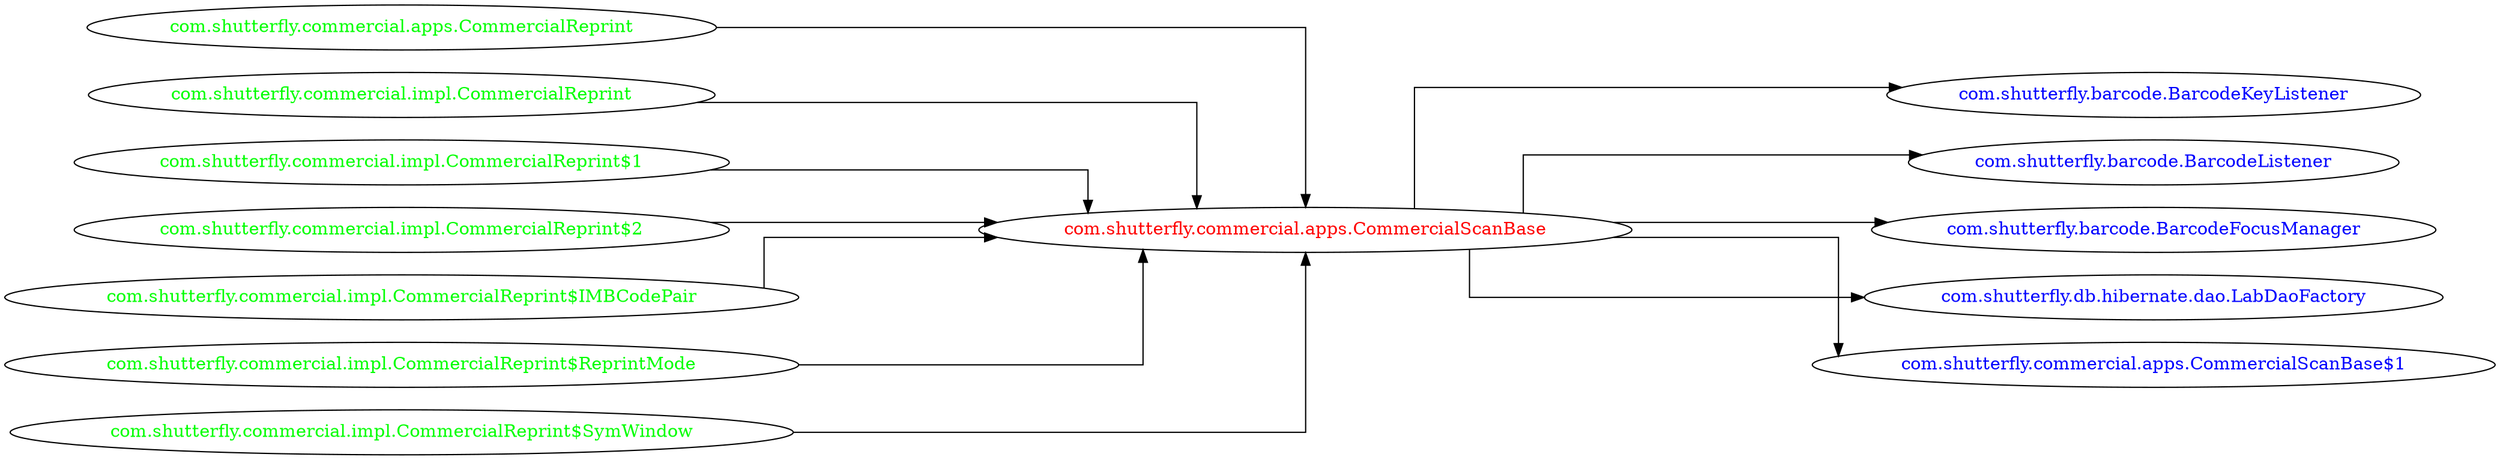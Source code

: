 digraph dependencyGraph {
 concentrate=true;
 ranksep="2.0";
 rankdir="LR"; 
 splines="ortho";
"com.shutterfly.commercial.apps.CommercialScanBase" [fontcolor="red"];
"com.shutterfly.barcode.BarcodeKeyListener" [ fontcolor="blue" ];
"com.shutterfly.commercial.apps.CommercialScanBase"->"com.shutterfly.barcode.BarcodeKeyListener";
"com.shutterfly.barcode.BarcodeListener" [ fontcolor="blue" ];
"com.shutterfly.commercial.apps.CommercialScanBase"->"com.shutterfly.barcode.BarcodeListener";
"com.shutterfly.barcode.BarcodeFocusManager" [ fontcolor="blue" ];
"com.shutterfly.commercial.apps.CommercialScanBase"->"com.shutterfly.barcode.BarcodeFocusManager";
"com.shutterfly.db.hibernate.dao.LabDaoFactory" [ fontcolor="blue" ];
"com.shutterfly.commercial.apps.CommercialScanBase"->"com.shutterfly.db.hibernate.dao.LabDaoFactory";
"com.shutterfly.commercial.apps.CommercialScanBase$1" [ fontcolor="blue" ];
"com.shutterfly.commercial.apps.CommercialScanBase"->"com.shutterfly.commercial.apps.CommercialScanBase$1";
"com.shutterfly.commercial.apps.CommercialReprint" [ fontcolor="green" ];
"com.shutterfly.commercial.apps.CommercialReprint"->"com.shutterfly.commercial.apps.CommercialScanBase";
"com.shutterfly.commercial.impl.CommercialReprint" [ fontcolor="green" ];
"com.shutterfly.commercial.impl.CommercialReprint"->"com.shutterfly.commercial.apps.CommercialScanBase";
"com.shutterfly.commercial.impl.CommercialReprint$1" [ fontcolor="green" ];
"com.shutterfly.commercial.impl.CommercialReprint$1"->"com.shutterfly.commercial.apps.CommercialScanBase";
"com.shutterfly.commercial.impl.CommercialReprint$2" [ fontcolor="green" ];
"com.shutterfly.commercial.impl.CommercialReprint$2"->"com.shutterfly.commercial.apps.CommercialScanBase";
"com.shutterfly.commercial.impl.CommercialReprint$IMBCodePair" [ fontcolor="green" ];
"com.shutterfly.commercial.impl.CommercialReprint$IMBCodePair"->"com.shutterfly.commercial.apps.CommercialScanBase";
"com.shutterfly.commercial.impl.CommercialReprint$ReprintMode" [ fontcolor="green" ];
"com.shutterfly.commercial.impl.CommercialReprint$ReprintMode"->"com.shutterfly.commercial.apps.CommercialScanBase";
"com.shutterfly.commercial.impl.CommercialReprint$SymWindow" [ fontcolor="green" ];
"com.shutterfly.commercial.impl.CommercialReprint$SymWindow"->"com.shutterfly.commercial.apps.CommercialScanBase";
}